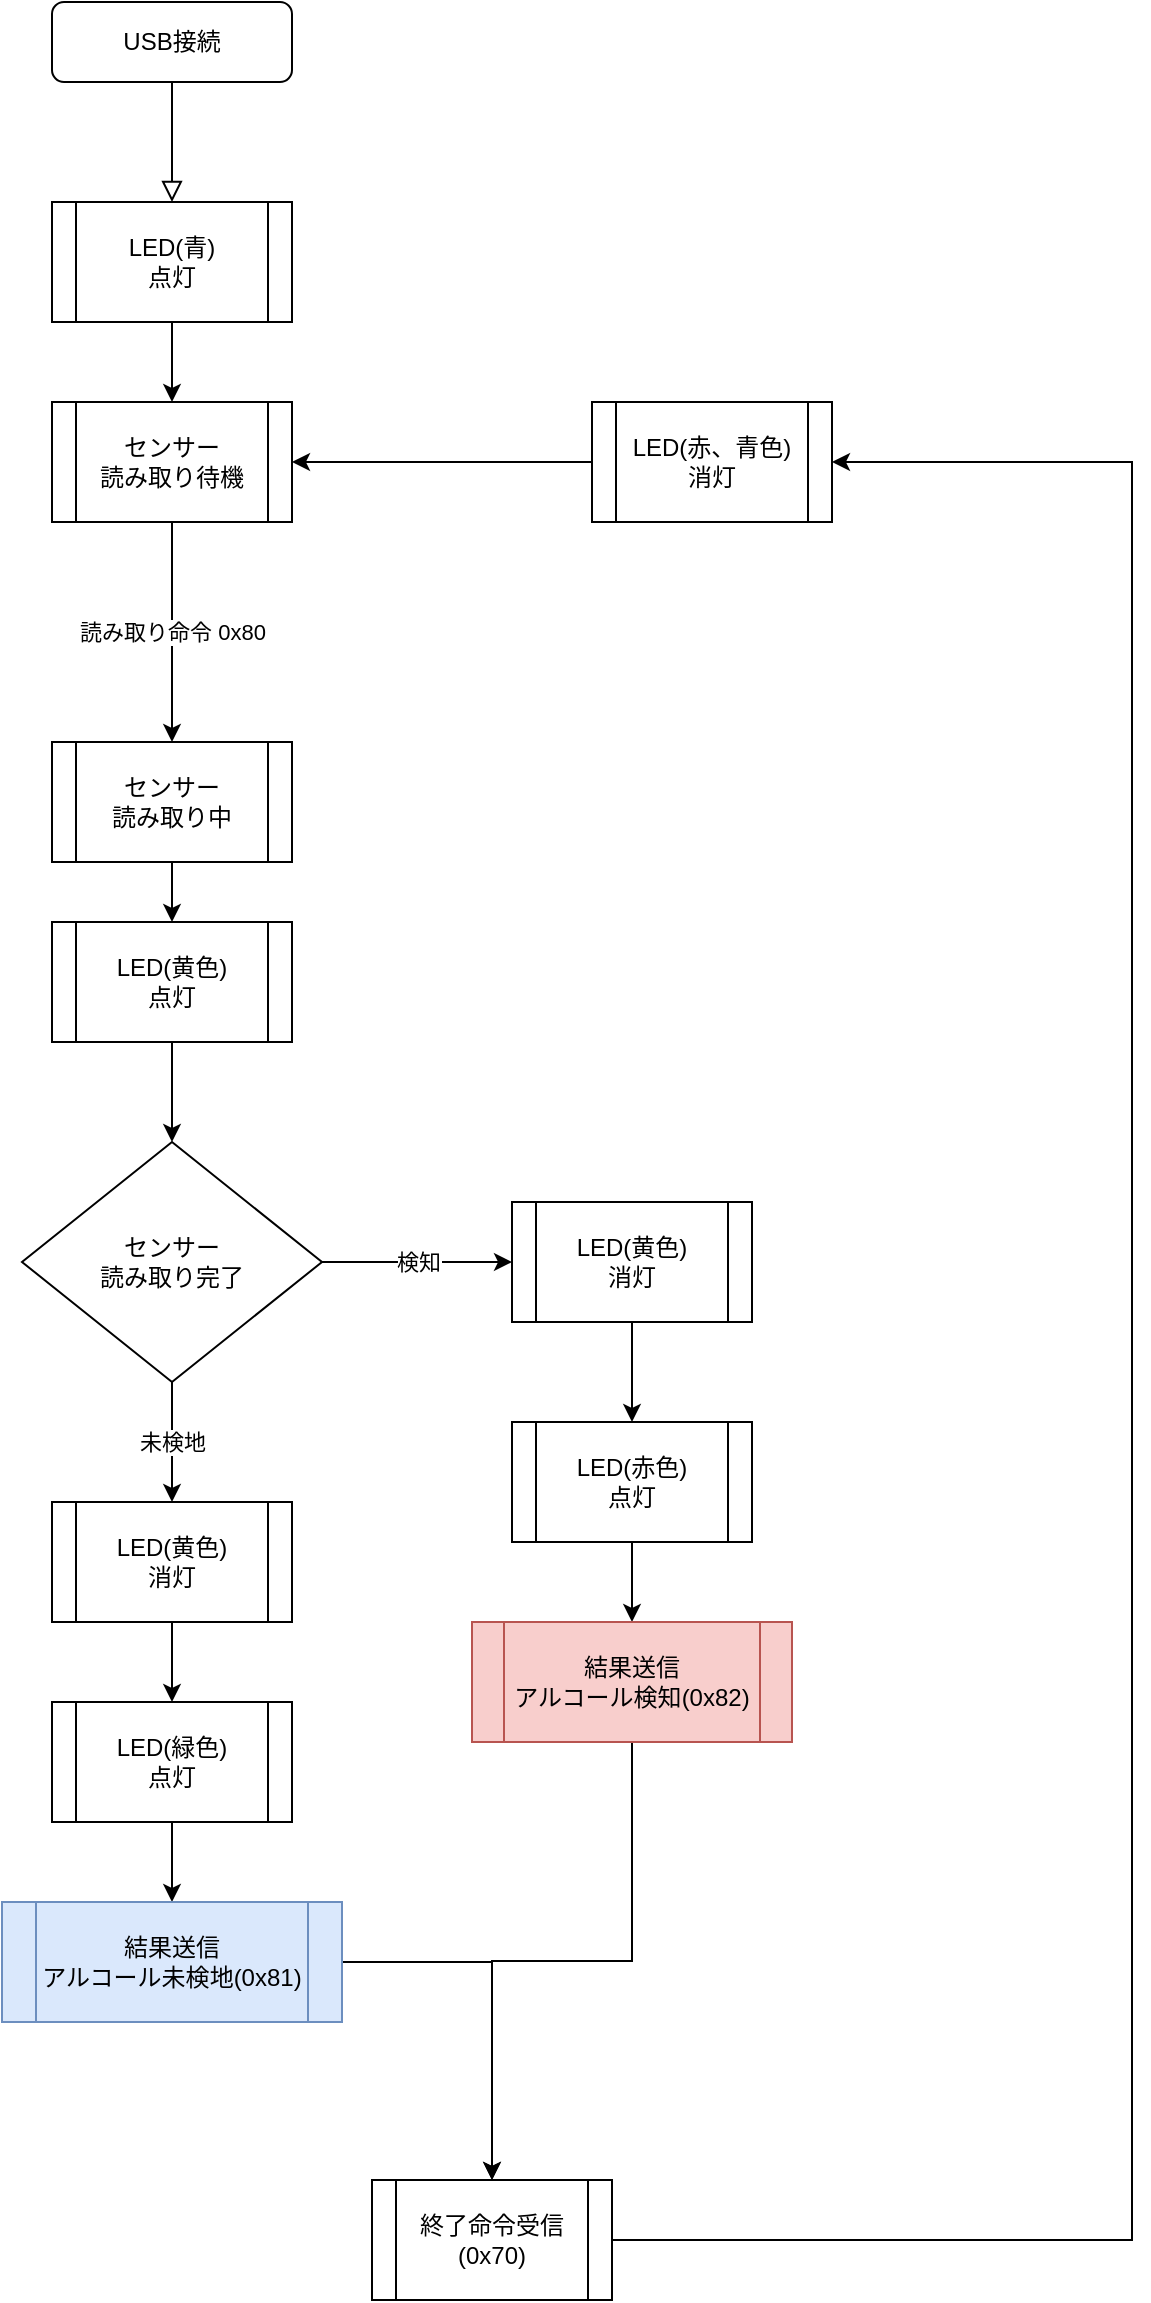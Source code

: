 <mxfile version="18.0.0" type="device"><diagram id="C5RBs43oDa-KdzZeNtuy" name="Page-1"><mxGraphModel dx="1038" dy="641" grid="1" gridSize="10" guides="1" tooltips="1" connect="1" arrows="1" fold="1" page="1" pageScale="1" pageWidth="827" pageHeight="1169" math="0" shadow="0"><root><mxCell id="WIyWlLk6GJQsqaUBKTNV-0"/><mxCell id="WIyWlLk6GJQsqaUBKTNV-1" parent="WIyWlLk6GJQsqaUBKTNV-0"/><mxCell id="WIyWlLk6GJQsqaUBKTNV-2" value="" style="rounded=0;html=1;jettySize=auto;orthogonalLoop=1;fontSize=11;endArrow=block;endFill=0;endSize=8;strokeWidth=1;shadow=0;labelBackgroundColor=none;edgeStyle=orthogonalEdgeStyle;entryX=0.5;entryY=0;entryDx=0;entryDy=0;" parent="WIyWlLk6GJQsqaUBKTNV-1" source="WIyWlLk6GJQsqaUBKTNV-3" target="xvtrpCC0WVZ6uOUaCjr4-0" edge="1"><mxGeometry relative="1" as="geometry"><mxPoint x="220" y="170" as="targetPoint"/></mxGeometry></mxCell><mxCell id="WIyWlLk6GJQsqaUBKTNV-3" value="USB接続" style="rounded=1;whiteSpace=wrap;html=1;fontSize=12;glass=0;strokeWidth=1;shadow=0;" parent="WIyWlLk6GJQsqaUBKTNV-1" vertex="1"><mxGeometry x="160" y="80" width="120" height="40" as="geometry"/></mxCell><mxCell id="xvtrpCC0WVZ6uOUaCjr4-3" style="edgeStyle=orthogonalEdgeStyle;rounded=0;orthogonalLoop=1;jettySize=auto;html=1;entryX=0.5;entryY=0;entryDx=0;entryDy=0;" edge="1" parent="WIyWlLk6GJQsqaUBKTNV-1" source="xvtrpCC0WVZ6uOUaCjr4-0" target="xvtrpCC0WVZ6uOUaCjr4-2"><mxGeometry relative="1" as="geometry"/></mxCell><mxCell id="xvtrpCC0WVZ6uOUaCjr4-0" value="LED(青)&lt;br&gt;点灯" style="shape=process;whiteSpace=wrap;html=1;backgroundOutline=1;" vertex="1" parent="WIyWlLk6GJQsqaUBKTNV-1"><mxGeometry x="160" y="180" width="120" height="60" as="geometry"/></mxCell><mxCell id="xvtrpCC0WVZ6uOUaCjr4-5" value="読み取り命令 0x80" style="edgeStyle=orthogonalEdgeStyle;rounded=0;orthogonalLoop=1;jettySize=auto;html=1;entryX=0.5;entryY=0;entryDx=0;entryDy=0;" edge="1" parent="WIyWlLk6GJQsqaUBKTNV-1" source="xvtrpCC0WVZ6uOUaCjr4-2" target="xvtrpCC0WVZ6uOUaCjr4-4"><mxGeometry relative="1" as="geometry"/></mxCell><mxCell id="xvtrpCC0WVZ6uOUaCjr4-2" value="センサー&lt;br&gt;読み取り待機" style="shape=process;whiteSpace=wrap;html=1;backgroundOutline=1;" vertex="1" parent="WIyWlLk6GJQsqaUBKTNV-1"><mxGeometry x="160" y="280" width="120" height="60" as="geometry"/></mxCell><mxCell id="xvtrpCC0WVZ6uOUaCjr4-7" style="edgeStyle=orthogonalEdgeStyle;rounded=0;orthogonalLoop=1;jettySize=auto;html=1;" edge="1" parent="WIyWlLk6GJQsqaUBKTNV-1" source="xvtrpCC0WVZ6uOUaCjr4-4" target="xvtrpCC0WVZ6uOUaCjr4-6"><mxGeometry relative="1" as="geometry"/></mxCell><mxCell id="xvtrpCC0WVZ6uOUaCjr4-4" value="センサー&lt;br&gt;読み取り中" style="shape=process;whiteSpace=wrap;html=1;backgroundOutline=1;" vertex="1" parent="WIyWlLk6GJQsqaUBKTNV-1"><mxGeometry x="160" y="450" width="120" height="60" as="geometry"/></mxCell><mxCell id="xvtrpCC0WVZ6uOUaCjr4-9" style="edgeStyle=orthogonalEdgeStyle;rounded=0;orthogonalLoop=1;jettySize=auto;html=1;entryX=0.5;entryY=0;entryDx=0;entryDy=0;" edge="1" parent="WIyWlLk6GJQsqaUBKTNV-1" source="xvtrpCC0WVZ6uOUaCjr4-6" target="xvtrpCC0WVZ6uOUaCjr4-8"><mxGeometry relative="1" as="geometry"/></mxCell><mxCell id="xvtrpCC0WVZ6uOUaCjr4-6" value="LED(黄色)&lt;br&gt;点灯" style="shape=process;whiteSpace=wrap;html=1;backgroundOutline=1;" vertex="1" parent="WIyWlLk6GJQsqaUBKTNV-1"><mxGeometry x="160" y="540" width="120" height="60" as="geometry"/></mxCell><mxCell id="xvtrpCC0WVZ6uOUaCjr4-11" value="検知" style="edgeStyle=orthogonalEdgeStyle;rounded=0;orthogonalLoop=1;jettySize=auto;html=1;entryX=0;entryY=0.5;entryDx=0;entryDy=0;" edge="1" parent="WIyWlLk6GJQsqaUBKTNV-1" source="xvtrpCC0WVZ6uOUaCjr4-8" target="xvtrpCC0WVZ6uOUaCjr4-10"><mxGeometry relative="1" as="geometry"/></mxCell><mxCell id="xvtrpCC0WVZ6uOUaCjr4-17" value="未検地" style="edgeStyle=orthogonalEdgeStyle;rounded=0;orthogonalLoop=1;jettySize=auto;html=1;" edge="1" parent="WIyWlLk6GJQsqaUBKTNV-1" source="xvtrpCC0WVZ6uOUaCjr4-8" target="xvtrpCC0WVZ6uOUaCjr4-16"><mxGeometry relative="1" as="geometry"/></mxCell><mxCell id="xvtrpCC0WVZ6uOUaCjr4-8" value="センサー&lt;br&gt;読み取り完了" style="rhombus;whiteSpace=wrap;html=1;" vertex="1" parent="WIyWlLk6GJQsqaUBKTNV-1"><mxGeometry x="145" y="650" width="150" height="120" as="geometry"/></mxCell><mxCell id="xvtrpCC0WVZ6uOUaCjr4-13" style="edgeStyle=orthogonalEdgeStyle;rounded=0;orthogonalLoop=1;jettySize=auto;html=1;" edge="1" parent="WIyWlLk6GJQsqaUBKTNV-1" source="xvtrpCC0WVZ6uOUaCjr4-10" target="xvtrpCC0WVZ6uOUaCjr4-12"><mxGeometry relative="1" as="geometry"/></mxCell><mxCell id="xvtrpCC0WVZ6uOUaCjr4-10" value="LED(黄色)&lt;br&gt;消灯" style="shape=process;whiteSpace=wrap;html=1;backgroundOutline=1;" vertex="1" parent="WIyWlLk6GJQsqaUBKTNV-1"><mxGeometry x="390" y="680" width="120" height="60" as="geometry"/></mxCell><mxCell id="xvtrpCC0WVZ6uOUaCjr4-15" style="edgeStyle=orthogonalEdgeStyle;rounded=0;orthogonalLoop=1;jettySize=auto;html=1;" edge="1" parent="WIyWlLk6GJQsqaUBKTNV-1" source="xvtrpCC0WVZ6uOUaCjr4-12" target="xvtrpCC0WVZ6uOUaCjr4-14"><mxGeometry relative="1" as="geometry"/></mxCell><mxCell id="xvtrpCC0WVZ6uOUaCjr4-12" value="LED(赤色)&lt;br&gt;点灯" style="shape=process;whiteSpace=wrap;html=1;backgroundOutline=1;" vertex="1" parent="WIyWlLk6GJQsqaUBKTNV-1"><mxGeometry x="390" y="790" width="120" height="60" as="geometry"/></mxCell><mxCell id="xvtrpCC0WVZ6uOUaCjr4-24" style="edgeStyle=orthogonalEdgeStyle;rounded=0;orthogonalLoop=1;jettySize=auto;html=1;entryX=0.5;entryY=0;entryDx=0;entryDy=0;" edge="1" parent="WIyWlLk6GJQsqaUBKTNV-1" source="xvtrpCC0WVZ6uOUaCjr4-14" target="xvtrpCC0WVZ6uOUaCjr4-22"><mxGeometry relative="1" as="geometry"/></mxCell><mxCell id="xvtrpCC0WVZ6uOUaCjr4-14" value="結果送信&lt;br&gt;アルコール検知(0x82)" style="shape=process;whiteSpace=wrap;html=1;backgroundOutline=1;fillColor=#f8cecc;strokeColor=#b85450;" vertex="1" parent="WIyWlLk6GJQsqaUBKTNV-1"><mxGeometry x="370" y="890" width="160" height="60" as="geometry"/></mxCell><mxCell id="xvtrpCC0WVZ6uOUaCjr4-19" style="edgeStyle=orthogonalEdgeStyle;rounded=0;orthogonalLoop=1;jettySize=auto;html=1;" edge="1" parent="WIyWlLk6GJQsqaUBKTNV-1" source="xvtrpCC0WVZ6uOUaCjr4-16" target="xvtrpCC0WVZ6uOUaCjr4-18"><mxGeometry relative="1" as="geometry"/></mxCell><mxCell id="xvtrpCC0WVZ6uOUaCjr4-16" value="LED(黄色)&lt;br&gt;消灯" style="shape=process;whiteSpace=wrap;html=1;backgroundOutline=1;" vertex="1" parent="WIyWlLk6GJQsqaUBKTNV-1"><mxGeometry x="160" y="830" width="120" height="60" as="geometry"/></mxCell><mxCell id="xvtrpCC0WVZ6uOUaCjr4-21" style="edgeStyle=orthogonalEdgeStyle;rounded=0;orthogonalLoop=1;jettySize=auto;html=1;entryX=0.5;entryY=0;entryDx=0;entryDy=0;" edge="1" parent="WIyWlLk6GJQsqaUBKTNV-1" source="xvtrpCC0WVZ6uOUaCjr4-18" target="xvtrpCC0WVZ6uOUaCjr4-20"><mxGeometry relative="1" as="geometry"/></mxCell><mxCell id="xvtrpCC0WVZ6uOUaCjr4-18" value="LED(緑色)&lt;br&gt;点灯" style="shape=process;whiteSpace=wrap;html=1;backgroundOutline=1;" vertex="1" parent="WIyWlLk6GJQsqaUBKTNV-1"><mxGeometry x="160" y="930" width="120" height="60" as="geometry"/></mxCell><mxCell id="xvtrpCC0WVZ6uOUaCjr4-23" style="edgeStyle=orthogonalEdgeStyle;rounded=0;orthogonalLoop=1;jettySize=auto;html=1;entryX=0.5;entryY=0;entryDx=0;entryDy=0;" edge="1" parent="WIyWlLk6GJQsqaUBKTNV-1" source="xvtrpCC0WVZ6uOUaCjr4-20" target="xvtrpCC0WVZ6uOUaCjr4-22"><mxGeometry relative="1" as="geometry"/></mxCell><mxCell id="xvtrpCC0WVZ6uOUaCjr4-20" value="結果送信&lt;br&gt;アルコール未検地(0x81)" style="shape=process;whiteSpace=wrap;html=1;backgroundOutline=1;fillColor=#dae8fc;strokeColor=#6c8ebf;" vertex="1" parent="WIyWlLk6GJQsqaUBKTNV-1"><mxGeometry x="135" y="1030" width="170" height="60" as="geometry"/></mxCell><mxCell id="xvtrpCC0WVZ6uOUaCjr4-26" style="edgeStyle=orthogonalEdgeStyle;rounded=0;orthogonalLoop=1;jettySize=auto;html=1;entryX=1;entryY=0.5;entryDx=0;entryDy=0;" edge="1" parent="WIyWlLk6GJQsqaUBKTNV-1" source="xvtrpCC0WVZ6uOUaCjr4-22" target="xvtrpCC0WVZ6uOUaCjr4-25"><mxGeometry relative="1" as="geometry"><Array as="points"><mxPoint x="700" y="1199"/><mxPoint x="700" y="310"/></Array></mxGeometry></mxCell><mxCell id="xvtrpCC0WVZ6uOUaCjr4-22" value="終了命令受信&lt;br&gt;(0x70)" style="shape=process;whiteSpace=wrap;html=1;backgroundOutline=1;" vertex="1" parent="WIyWlLk6GJQsqaUBKTNV-1"><mxGeometry x="320" y="1169" width="120" height="60" as="geometry"/></mxCell><mxCell id="xvtrpCC0WVZ6uOUaCjr4-27" style="edgeStyle=orthogonalEdgeStyle;rounded=0;orthogonalLoop=1;jettySize=auto;html=1;" edge="1" parent="WIyWlLk6GJQsqaUBKTNV-1" source="xvtrpCC0WVZ6uOUaCjr4-25" target="xvtrpCC0WVZ6uOUaCjr4-2"><mxGeometry relative="1" as="geometry"/></mxCell><mxCell id="xvtrpCC0WVZ6uOUaCjr4-25" value="LED(赤、青色)&lt;br&gt;消灯" style="shape=process;whiteSpace=wrap;html=1;backgroundOutline=1;" vertex="1" parent="WIyWlLk6GJQsqaUBKTNV-1"><mxGeometry x="430" y="280" width="120" height="60" as="geometry"/></mxCell></root></mxGraphModel></diagram></mxfile>